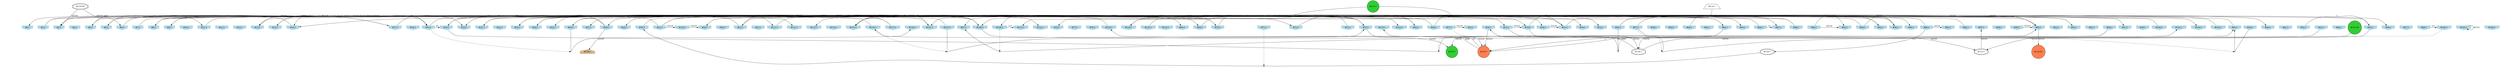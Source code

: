 digraph G {
node[shape = circle]
rankInputs [style = invisible]
rankOutputs [style = invisible]
rankInputs -> rankOutputs [color=invis]
0 [label="#0:1", style = filled, shape = invhouse, color=lightblue]
1 [label="#1:1", style = filled, shape = invhouse, color=lightblue]
2 [label="#2:1", style = filled, shape = invhouse, color=lightblue]
3 [label="#3:1", style = filled, shape = invhouse, color=lightblue]
4 [label="#4:1", style = filled, shape = invhouse, color=lightblue]
5 [label="#5:1", style = filled, shape = invhouse, color=lightblue]
6 [label="#6:1", style = filled, shape = invhouse, color=lightblue]
7 [label="#7:1", style = filled, shape = invhouse, color=lightblue]
8 [label="#8:1", style = filled, shape = invhouse, color=lightblue]
9 [label="#9:1", style = filled, shape = invhouse, color=lightblue]
10 [label="#10:1", style = filled, shape = invhouse, color=lightblue]
11 [label="#11:1", style = filled, shape = invhouse, color=lightblue]
12 [label="#12:1", style = filled, shape = invhouse, color=lightblue]
13 [label="#13:1", style = filled, shape = invhouse, color=lightblue]
14 [label="#14:1", style = filled, shape = invhouse, color=lightblue]
15 [label="#15:1", style = filled, shape = invhouse, color=lightblue]
16 [label="#16:1", style = filled, shape = invhouse, color=lightblue]
17 [label="#17:1", style = filled, shape = invhouse, color=lightblue]
18 [label="#18:1", style = filled, shape = invhouse, color=lightblue]
19 [label="#19:1", style = filled, shape = invhouse, color=lightblue]
20 [label="#20:1", style = filled, shape = invhouse, color=lightblue]
21 [label="#21:1", style = filled, shape = invhouse, color=lightblue]
22 [label="#22:1", style = filled, shape = invhouse, color=lightblue]
23 [label="#23:1", style = filled, shape = invhouse, color=lightblue]
24 [label="#24:1", style = filled, shape = invhouse, color=lightblue]
25 [label="#25:1", style = filled, shape = invhouse, color=lightblue]
26 [label="#26:1", style = filled, shape = invhouse, color=lightblue]
27 [label="#27:1", style = filled, shape = invhouse, color=lightblue]
28 [label="#28:1", style = filled, shape = invhouse, color=lightblue]
29 [label="#29:1", style = filled, shape = invhouse, color=lightblue]
30 [label="#30:1", style = filled, shape = invhouse, color=lightblue]
31 [label="#31:1", style = filled, shape = invhouse, color=lightblue]
32 [label="#32:1", style = filled, shape = invhouse, color=lightblue]
33 [label="#33:1", style = filled, shape = invhouse, color=lightblue]
34 [label="#34:1", style = filled, shape = invhouse, color=lightblue]
35 [label="#35:1", style = filled, shape = invhouse, color=lightblue]
36 [label="#36:1", style = filled, shape = invhouse, color=lightblue]
37 [label="#37:1", style = filled, shape = invhouse, color=lightblue]
38 [label="#38:1", style = filled, shape = invhouse, color=lightblue]
39 [label="#39:1", style = filled, shape = invhouse, color=lightblue]
40 [label="#40:1", style = filled, shape = invhouse, color=lightblue]
41 [label="#41:1", style = filled, shape = invhouse, color=lightblue]
42 [label="#42:1", style = filled, shape = invhouse, color=lightblue]
43 [label="#43:1", style = filled, shape = invhouse, color=lightblue]
44 [label="#44:1", style = filled, shape = invhouse, color=lightblue]
45 [label="#45:1", style = filled, shape = invhouse, color=lightblue]
46 [label="#46:1", style = filled, shape = invhouse, color=lightblue]
47 [label="#47:1", style = filled, shape = invhouse, color=lightblue]
48 [label="#48:1", style = filled, shape = invhouse, color=lightblue]
49 [label="#49:1", style = filled, shape = invhouse, color=lightblue]
50 [label="#50:1", style = filled, shape = invhouse, color=lightblue]
51 [label="#51:1", style = filled, shape = invhouse, color=lightblue]
52 [label="#52:1", style = filled, shape = invhouse, color=lightblue]
53 [label="#53:1", style = filled, shape = invhouse, color=lightblue]
54 [label="#54:1", style = filled, shape = invhouse, color=lightblue]
55 [label="#55:1", style = filled, shape = invhouse, color=lightblue]
56 [label="#56:1", style = filled, shape = invhouse, color=lightblue]
57 [label="#57:1", style = filled, shape = invhouse, color=lightblue]
58 [label="#58:1", style = filled, shape = invhouse, color=lightblue]
59 [label="#59:1", style = filled, shape = invhouse, color=lightblue]
60 [label="#60:1", style = filled, shape = invhouse, color=lightblue]
61 [label="#61:1", style = filled, shape = invhouse, color=lightblue]
62 [label="#62:1", style = filled, shape = invhouse, color=lightblue]
63 [label="#63:1", style = filled, shape = invhouse, color=lightblue]
64 [label="#64:1", style = filled, shape = invhouse, color=lightblue]
65 [label="#65:1", style = filled, shape = invhouse, color=lightblue]
66 [label="#66:1", style = filled, shape = invhouse, color=lightblue]
67 [label="#67:1", style = filled, shape = invhouse, color=lightblue]
68 [label="#68:1", style = filled, shape = invhouse, color=lightblue]
69 [label="#69:1", style = filled, shape = invhouse, color=lightblue]
70 [label="#70:1", style = filled, shape = invhouse, color=lightblue]
71 [label="#71:1", style = filled, shape = invhouse, color=lightblue]
72 [label="#72:1", style = filled, shape = invhouse, color=lightblue]
73 [label="#73:1", style = filled, shape = invhouse, color=lightblue]
74 [label="#74:1", style = filled, shape = invhouse, color=lightblue]
75 [label="#75:1", style = filled, shape = invhouse, color=lightblue]
76 [label="#76:1", style = filled, shape = invhouse, color=lightblue]
77 [label="#77:1", style = filled, shape = invhouse, color=lightblue]
78 [label="#78:1", style = filled, shape = invhouse, color=lightblue]
79 [label="#79:1", style = filled, shape = invhouse, color=lightblue]
80 [label="#80:1", style = filled, shape = invhouse, color=lightblue]
81 [label="#81:1", style = filled, shape = invhouse, color=lightblue]
82 [label="#82:1", style = filled, shape = invhouse, color=lightblue]
83 [label="#83:1", style = filled, shape = invhouse, color=lightblue]
84 [label="#84:1", style = filled, shape = invhouse, color=lightblue]
85 [label="#85:1", style = filled, shape = invhouse, color=lightblue]
86 [label="#86:1", style = filled, shape = invhouse, color=lightblue]
87 [label="#87:1", style = filled, shape = invhouse, color=lightblue]
88 [label="#88:1", style = filled, shape = invhouse, color=lightblue]
89 [label="#89:1", style = filled, shape = invhouse, color=lightblue]
90 [label="#90:1", style = filled, shape = invhouse, color=lightblue]
91 [label="#91:1", style = filled, shape = invhouse, color=lightblue]
92 [label="#92:1", style = filled, shape = invhouse, color=lightblue]
93 [label="#93:1", style = filled, shape = invhouse, color=lightblue]
94 [label="#94:1", style = filled, shape = invhouse, color=lightblue]
95 [label="#95:1", style = filled, shape = invhouse, color=lightblue]
96 [label="#96:1", style = filled, shape = invhouse, color=lightblue]
97 [label="#97:1", style = filled, shape = invhouse, color=lightblue]
98 [label="#98:1", style = filled, shape = invhouse, color=lightblue]
99 [label="#99:1", style = filled, shape = invhouse, color=lightblue]
100 [label="#100:1", style = filled, shape = invhouse, color=lightblue]
101 [label="#101:1", style = filled, shape = invhouse, color=lightblue]
102 [label="#102:1", style = filled, shape = invhouse, color=lightblue]
103 [label="#103:1", style = filled, shape = invhouse, color=lightblue]
104 [label="#104:1", style = filled, shape = invhouse, color=lightblue]
105 [label="#105:1", style = filled, shape = invhouse, color=lightblue]
106 [label="#106:1", style = filled, shape = invhouse, color=lightblue]
107 [label="#107:1", style = filled, shape = invhouse, color=lightblue]
108 [label="#108:1", style = filled, shape = invhouse, color=lightblue]
109 [label="#109:1", style = filled, shape = invhouse, color=lightblue]
110 [label="#110:1", style = filled, shape = invhouse, color=lightblue]
111 [label="#111:1", style = filled, shape = invhouse, color=lightblue]
112 [label="#112:1", style = filled, shape = invhouse, color=lightblue]
113 [label="#113:1", style = filled, shape = invhouse, color=lightblue]
114 [label="#114:1", style = filled, shape = invhouse, color=lightblue]
115 [label="#115:1", style = filled, shape = invhouse, color=lightblue]
116 [label="#116:1", style = filled, shape = invhouse, color=lightblue]
117 [label="#117:1", style = filled, shape = invhouse, color=lightblue]
118 [label="#118:1", style = filled, shape = invhouse, color=lightblue]
119 [label="#119:1", style = filled, shape = invhouse, color=lightblue]
120 [label="#120:1", style = filled, shape = invhouse, color=lightblue]
121 [label="#121:1", style = filled, shape = invhouse, color=lightblue]
122 [label="#122:1", style = filled, shape = invhouse, color=lightblue]
123 [label="#123:1", style = filled, shape = invhouse, color=lightblue]
124 [label="#124:1", style = filled, shape = invhouse, color=lightblue]
125 [label="#125:1", style = filled, shape = invhouse, color=lightblue]
126 [label="#126:1", style = filled, shape = invhouse, color=lightblue]
127 [label="#127:1", style = filled, shape = invhouse, color=lightblue]
128 [label="#128:1", style = filled, shape = house, color=tan]
129 [label="#129:7", style = filled, fillcolor = coral]
130 [label="#130:49", shape = doubleoctagon]
131 [label="#131:49", style = filled, fillcolor=limegreen]
132 [label="#132:1", shape = trapezium]
133 [label="#133:1", shape = doubleoctagon]
134 [label="#134:7", shape = doubleoctagon]
135 [label="#135:7", style = filled, fillcolor=limegreen]
136 [label="#136:49", style = filled, fillcolor = coral]
137 [label="#137:1", style = filled, fillcolor=limegreen]
138 [label="#138:7", shape = doubleoctagon]
28 -> 128 [label = "65535"]
84 -> 28 [label = "65535"]
130 -> 6 [label = "65535"]
132 -> 124 [label = "65535"]
30 -> 80 [label = "65535"]
140 [shape = point]
32 -> 140 [style = dashed]
26 -> 140 [dir = none]
140 -> 118
111 -> 126 [label = "65535"]
53 -> 83 [label = "65535"]
89 -> 83 [label = "65535"]
66 -> 23 [label = "65535"]
88 -> 9 [label = "65535"]
108 -> 115 [label = "65535"]
117 -> 24 [label = "65535"]
36 -> 53 [label = "65535"]
74 -> 129 [label = "65535"]
84 -> 96 [label = "65535"]
70 -> 74 [label = "65535"]
82 -> 5 [label = "65535"]
66 -> 55 [label = "65535"]
108 -> 15 [label = "65535"]
6 -> 112 [label = "65535"]
117 -> 8 [label = "65535"]
28 -> 25 [label = "65535"]
7 -> 37 [label = "65535"]
34 -> 129 [label = "65535"]
100 -> 115 [label = "65535"]
116 -> 0 [label = "65535"]
75 -> 33 [label = "65535"]
141 [shape = point]
75 -> 141 [style = dashed]
39 -> 141 [dir = none]
141 -> 95
89 -> 85 [label = "65535"]
86 -> 81 [label = "65535"]
142 [shape = point]
109 -> 142 [style = dashed]
62 -> 142 [dir = none]
142 -> 67
120 -> 49 [label = "65535"]
99 -> 90 [label = "65535"]
133 -> 97 [label = "65535"]
35 -> 133 [label = "65535"]
125 -> 65 [label = "65535"]
31 -> 16 [label = "65535"]
60 -> 87 [label = "65535"]
56 -> 40 [label = "65535"]
143 [shape = point]
116 -> 143 [style = dashed]
127 -> 143 [dir = none]
143 -> 74
105 -> 105 [label = "65535"]
1 -> 85 [label = "4095"]
130 -> 2 [label = "65535"]
31 -> 62 [label = "511"]
53 -> 109 [label = "65535"]
2 -> 54 [label = "65535"]
32 -> 102 [label = "16383"]
56 -> 90 [label = "65535"]
51 -> 111 [label = "65535"]
11 -> 122 [label = "65535"]
134 -> 34 [label = "4095"]
94 -> 134 [label = "65535"]
73 -> 124 [label = "32767"]
74 -> 4 [label = "4095"]
86 -> 113 [label = "16383"]
65 -> 49 [label = "32767"]
72 -> 90 [label = "16383"]
45 -> 14 [label = "1023"]
74 -> 29 [label = "8191"]
144 [shape = point]
57 -> 144 [style = dashed]
57 -> 144 [dir = none]
144 -> 95
96 -> 67 [label = "65535"]
90 -> 23 [label = "65535"]
129 -> 116 [label = "4095"]
48 -> 104 [label = "511"]
92 -> 27 [label = "127"]
131 -> 129 [label = "511"]
108 -> 135 [label = "65535"]
96 -> 26 [label = "65535"]
90 -> 136 [label = "65535"]
24 -> 79 [label = "511"]
16 -> 4 [label = "1023"]
19 -> 70 [label = "65535"]
109 -> 121 [label = "127"]
31 -> 120 [label = "65535"]
64 -> 16 [label = "65535"]
129 -> 123 [label = "63"]
79 -> 134 [label = "65535"]
1 -> 32 [label = "65535"]
45 -> 133 [label = "65535"]
51 -> 20 [label = "255"]
57 -> 46 [label = "127"]
5 -> 69 [label = "15"]
2 -> 72 [label = "65535"]
123 -> 21 [label = "65535"]
17 -> 15 [label = "65535"]
79 -> 53 [label = "31"]
70 -> 121 [label = "65535"]
62 -> 19 [label = "65535"]
137 -> 76 [label = "15"]
32 -> 19 [label = "63"]
137 -> 108 [label = "63"]
31 -> 108 [label = "63"]
115 -> 107 [label = "63"]
145 [shape = point]
71 -> 145 [style = dashed]
138 -> 145 [dir = none]
145 -> 30
86 -> 138 [label = "511"]
103 -> 107 [label = "65535"]
107 -> 2 [label = "7"]
17 -> 32 [label = "63"]
64 -> 87 [label = "15"]
146 [shape = point]
104 -> 146 [style = dashed]
56 -> 146 [dir = none]
146 -> 119
147 [shape = point]
62 -> 147 [style = dashed]
19 -> 147 [dir = none]
147 -> 90
134 -> 101 [label = "65535"]
88 -> 51 [label = "65535"]
94 -> 135 [label = "65535"]
15 -> 17 [label = "3"]
26 -> 63 [label = "65535"]
69 -> 36 [label = "65535"]
49 -> 92 [label = "1"]
8 -> 20 [label = "65535"]
127 -> 9 [label = "1"]
21 -> 68 [label = "65535"]
43 -> 129 [label = "1"]
24 -> 35 [label = "65535"]
5 -> 11 [label = "3"]
28 -> 14 [label = "65535"]
42 -> 45 [label = "1"]
35 -> 79 [label = "65535"]
95 -> 8 [label = "65535"]
{
	rank = same
	rankdir = TB
	rankInputs -> 0 -> 1 -> 2 -> 3 -> 4 -> 5 -> 6 -> 7 -> 8 -> 9 -> 10 -> 11 -> 12 -> 13 -> 14 -> 15 -> 16 -> 17 -> 18 -> 19 -> 20 -> 21 -> 22 -> 23 -> 24 -> 25 -> 26 -> 27 -> 28 -> 29 -> 30 -> 31 -> 32 -> 33 -> 34 -> 35 -> 36 -> 37 -> 38 -> 39 -> 40 -> 41 -> 42 -> 43 -> 44 -> 45 -> 46 -> 47 -> 48 -> 49 -> 50 -> 51 -> 52 -> 53 -> 54 -> 55 -> 56 -> 57 -> 58 -> 59 -> 60 -> 61 -> 62 -> 63 -> 64 -> 65 -> 66 -> 67 -> 68 -> 69 -> 70 -> 71 -> 72 -> 73 -> 74 -> 75 -> 76 -> 77 -> 78 -> 79 -> 80 -> 81 -> 82 -> 83 -> 84 -> 85 -> 86 -> 87 -> 88 -> 89 -> 90 -> 91 -> 92 -> 93 -> 94 -> 95 -> 96 -> 97 -> 98 -> 99 -> 100 -> 101 -> 102 -> 103 -> 104 -> 105 -> 106 -> 107 -> 108 -> 109 -> 110 -> 111 -> 112 -> 113 -> 114 -> 115 -> 116 -> 117 -> 118 -> 119 -> 120 -> 121 -> 122 -> 123 -> 124 -> 125 -> 126 -> 127 [style = invis]
}
{
	rank = same
	rankdir = TB
	rankOutputs -> 128 [style = invis]
}
}
